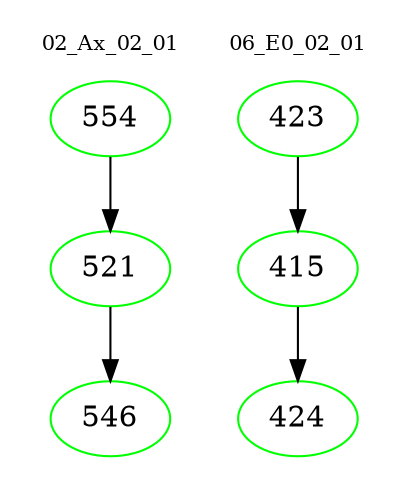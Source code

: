 digraph{
subgraph cluster_0 {
color = white
label = "02_Ax_02_01";
fontsize=10;
T0_554 [label="554", color="green"]
T0_554 -> T0_521 [color="black"]
T0_521 [label="521", color="green"]
T0_521 -> T0_546 [color="black"]
T0_546 [label="546", color="green"]
}
subgraph cluster_1 {
color = white
label = "06_E0_02_01";
fontsize=10;
T1_423 [label="423", color="green"]
T1_423 -> T1_415 [color="black"]
T1_415 [label="415", color="green"]
T1_415 -> T1_424 [color="black"]
T1_424 [label="424", color="green"]
}
}
